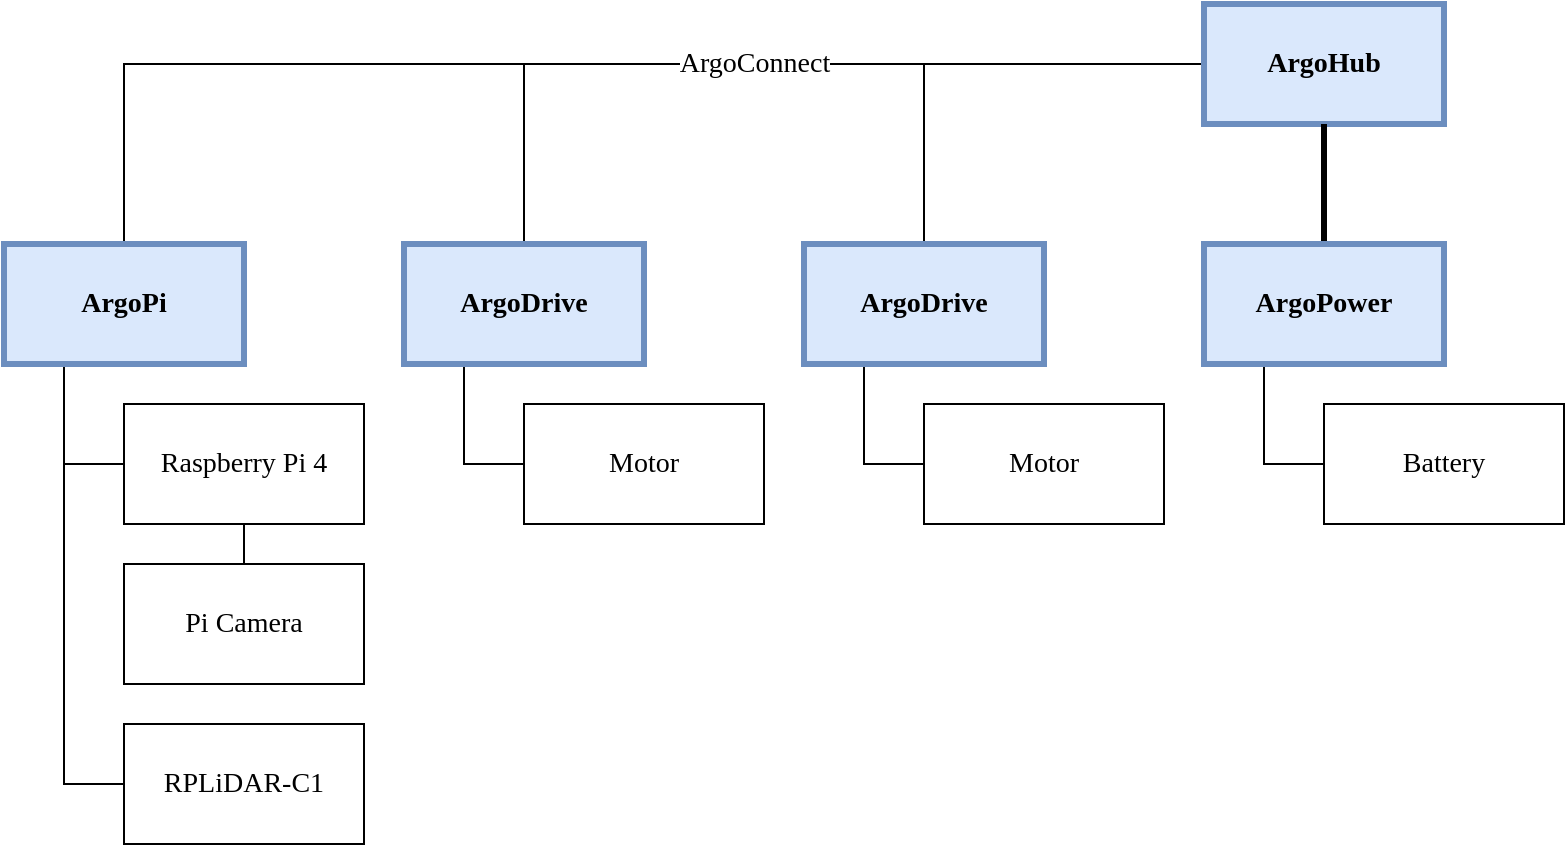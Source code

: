 <mxfile version="24.2.7" type="device">
  <diagram name="Page-1" id="n94dvHXvI3sX9w5dKe3G">
    <mxGraphModel dx="1042" dy="710" grid="1" gridSize="10" guides="1" tooltips="1" connect="1" arrows="1" fold="1" page="1" pageScale="1" pageWidth="850" pageHeight="1100" math="0" shadow="0">
      <root>
        <mxCell id="0" />
        <mxCell id="1" parent="0" />
        <mxCell id="5EwJE2acii5fA7w8sb7V-28" style="edgeStyle=orthogonalEdgeStyle;rounded=0;orthogonalLoop=1;jettySize=auto;html=1;exitX=0;exitY=0.5;exitDx=0;exitDy=0;entryX=0.5;entryY=0;entryDx=0;entryDy=0;endArrow=none;endFill=0;fontSize=14;fontFamily=Montserrat;fontSource=https%3A%2F%2Ffonts.googleapis.com%2Fcss%3Ffamily%3DMontserrat;" edge="1" parent="1" source="5EwJE2acii5fA7w8sb7V-1" target="5EwJE2acii5fA7w8sb7V-14">
          <mxGeometry relative="1" as="geometry" />
        </mxCell>
        <mxCell id="5EwJE2acii5fA7w8sb7V-29" style="edgeStyle=orthogonalEdgeStyle;rounded=0;orthogonalLoop=1;jettySize=auto;html=1;exitX=0;exitY=0.5;exitDx=0;exitDy=0;entryX=0.5;entryY=0;entryDx=0;entryDy=0;endArrow=none;endFill=0;fontSize=14;fontFamily=Montserrat;fontSource=https%3A%2F%2Ffonts.googleapis.com%2Fcss%3Ffamily%3DMontserrat;" edge="1" parent="1" source="5EwJE2acii5fA7w8sb7V-1" target="5EwJE2acii5fA7w8sb7V-16">
          <mxGeometry relative="1" as="geometry" />
        </mxCell>
        <mxCell id="5EwJE2acii5fA7w8sb7V-30" value="ArgoConnect" style="edgeStyle=orthogonalEdgeStyle;rounded=0;orthogonalLoop=1;jettySize=auto;html=1;exitX=0;exitY=0.5;exitDx=0;exitDy=0;entryX=0.5;entryY=0;entryDx=0;entryDy=0;endArrow=none;endFill=0;fontSize=14;fontFamily=Montserrat;fontSource=https%3A%2F%2Ffonts.googleapis.com%2Fcss%3Ffamily%3DMontserrat;" edge="1" parent="1" source="5EwJE2acii5fA7w8sb7V-1" target="5EwJE2acii5fA7w8sb7V-7">
          <mxGeometry x="-0.284" relative="1" as="geometry">
            <mxPoint as="offset" />
          </mxGeometry>
        </mxCell>
        <mxCell id="5EwJE2acii5fA7w8sb7V-1" value="ArgoHub" style="rounded=0;whiteSpace=wrap;html=1;strokeWidth=3;fillColor=#dae8fc;strokeColor=#6c8ebf;fontSize=14;fontFamily=Montserrat;fontSource=https%3A%2F%2Ffonts.googleapis.com%2Fcss%3Ffamily%3DMontserrat;fontStyle=1" vertex="1" parent="1">
          <mxGeometry x="640" y="260" width="120" height="60" as="geometry" />
        </mxCell>
        <mxCell id="5EwJE2acii5fA7w8sb7V-17" style="edgeStyle=orthogonalEdgeStyle;rounded=0;orthogonalLoop=1;jettySize=auto;html=1;exitX=0.25;exitY=1;exitDx=0;exitDy=0;entryX=0;entryY=0.5;entryDx=0;entryDy=0;endArrow=none;endFill=0;fontSize=14;fontFamily=Montserrat;fontSource=https%3A%2F%2Ffonts.googleapis.com%2Fcss%3Ffamily%3DMontserrat;" edge="1" parent="1" source="5EwJE2acii5fA7w8sb7V-2" target="5EwJE2acii5fA7w8sb7V-4">
          <mxGeometry relative="1" as="geometry" />
        </mxCell>
        <mxCell id="5EwJE2acii5fA7w8sb7V-31" style="edgeStyle=orthogonalEdgeStyle;rounded=0;orthogonalLoop=1;jettySize=auto;html=1;exitX=0.5;exitY=0;exitDx=0;exitDy=0;entryX=0.5;entryY=1;entryDx=0;entryDy=0;endArrow=none;endFill=0;strokeWidth=3;fontSize=14;fontFamily=Montserrat;fontSource=https%3A%2F%2Ffonts.googleapis.com%2Fcss%3Ffamily%3DMontserrat;" edge="1" parent="1" source="5EwJE2acii5fA7w8sb7V-2" target="5EwJE2acii5fA7w8sb7V-1">
          <mxGeometry relative="1" as="geometry" />
        </mxCell>
        <mxCell id="5EwJE2acii5fA7w8sb7V-2" value="ArgoPower" style="rounded=0;whiteSpace=wrap;html=1;strokeWidth=3;fillColor=#dae8fc;strokeColor=#6c8ebf;fontSize=14;fontFamily=Montserrat;fontSource=https%3A%2F%2Ffonts.googleapis.com%2Fcss%3Ffamily%3DMontserrat;fontStyle=1" vertex="1" parent="1">
          <mxGeometry x="640" y="380" width="120" height="60" as="geometry" />
        </mxCell>
        <mxCell id="5EwJE2acii5fA7w8sb7V-4" value="Battery" style="rounded=0;whiteSpace=wrap;html=1;fontSize=14;fontFamily=Montserrat;fontSource=https%3A%2F%2Ffonts.googleapis.com%2Fcss%3Ffamily%3DMontserrat;" vertex="1" parent="1">
          <mxGeometry x="700" y="460" width="120" height="60" as="geometry" />
        </mxCell>
        <mxCell id="5EwJE2acii5fA7w8sb7V-32" style="edgeStyle=orthogonalEdgeStyle;rounded=0;orthogonalLoop=1;jettySize=auto;html=1;exitX=0.5;exitY=1;exitDx=0;exitDy=0;entryX=0.5;entryY=0;entryDx=0;entryDy=0;endArrow=none;endFill=0;fontSize=14;fontFamily=Montserrat;fontSource=https%3A%2F%2Ffonts.googleapis.com%2Fcss%3Ffamily%3DMontserrat;" edge="1" parent="1" source="5EwJE2acii5fA7w8sb7V-5" target="5EwJE2acii5fA7w8sb7V-10">
          <mxGeometry relative="1" as="geometry" />
        </mxCell>
        <mxCell id="5EwJE2acii5fA7w8sb7V-5" value="Raspberry Pi 4" style="rounded=0;whiteSpace=wrap;html=1;fontSize=14;fontFamily=Montserrat;fontSource=https%3A%2F%2Ffonts.googleapis.com%2Fcss%3Ffamily%3DMontserrat;" vertex="1" parent="1">
          <mxGeometry x="100" y="460" width="120" height="60" as="geometry" />
        </mxCell>
        <mxCell id="5EwJE2acii5fA7w8sb7V-11" style="edgeStyle=orthogonalEdgeStyle;rounded=0;orthogonalLoop=1;jettySize=auto;html=1;exitX=0.25;exitY=1;exitDx=0;exitDy=0;entryX=0;entryY=0.5;entryDx=0;entryDy=0;endArrow=none;endFill=0;fontSize=14;fontFamily=Montserrat;fontSource=https%3A%2F%2Ffonts.googleapis.com%2Fcss%3Ffamily%3DMontserrat;" edge="1" parent="1" source="5EwJE2acii5fA7w8sb7V-7" target="5EwJE2acii5fA7w8sb7V-5">
          <mxGeometry relative="1" as="geometry" />
        </mxCell>
        <mxCell id="5EwJE2acii5fA7w8sb7V-12" style="edgeStyle=orthogonalEdgeStyle;rounded=0;orthogonalLoop=1;jettySize=auto;html=1;exitX=0.25;exitY=1;exitDx=0;exitDy=0;entryX=0;entryY=0.5;entryDx=0;entryDy=0;endArrow=none;endFill=0;fontSize=14;fontFamily=Montserrat;fontSource=https%3A%2F%2Ffonts.googleapis.com%2Fcss%3Ffamily%3DMontserrat;" edge="1" parent="1" source="5EwJE2acii5fA7w8sb7V-7" target="5EwJE2acii5fA7w8sb7V-8">
          <mxGeometry relative="1" as="geometry" />
        </mxCell>
        <mxCell id="5EwJE2acii5fA7w8sb7V-7" value="ArgoPi" style="rounded=0;whiteSpace=wrap;html=1;strokeWidth=3;fillColor=#dae8fc;strokeColor=#6c8ebf;fontSize=14;fontFamily=Montserrat;fontSource=https%3A%2F%2Ffonts.googleapis.com%2Fcss%3Ffamily%3DMontserrat;fontStyle=1" vertex="1" parent="1">
          <mxGeometry x="40" y="380" width="120" height="60" as="geometry" />
        </mxCell>
        <mxCell id="5EwJE2acii5fA7w8sb7V-8" value="RPLiDAR-&lt;span style=&quot;background-color: initial; font-size: 14px;&quot;&gt;C1&lt;/span&gt;" style="rounded=0;whiteSpace=wrap;html=1;fontSize=14;fontFamily=Montserrat;fontSource=https%3A%2F%2Ffonts.googleapis.com%2Fcss%3Ffamily%3DMontserrat;" vertex="1" parent="1">
          <mxGeometry x="100" y="620" width="120" height="60" as="geometry" />
        </mxCell>
        <mxCell id="5EwJE2acii5fA7w8sb7V-10" value="Pi Camera" style="rounded=0;whiteSpace=wrap;html=1;fontSize=14;fontFamily=Montserrat;fontSource=https%3A%2F%2Ffonts.googleapis.com%2Fcss%3Ffamily%3DMontserrat;" vertex="1" parent="1">
          <mxGeometry x="100" y="540" width="120" height="60" as="geometry" />
        </mxCell>
        <mxCell id="5EwJE2acii5fA7w8sb7V-21" style="edgeStyle=orthogonalEdgeStyle;rounded=0;orthogonalLoop=1;jettySize=auto;html=1;exitX=0.25;exitY=1;exitDx=0;exitDy=0;entryX=0;entryY=0.5;entryDx=0;entryDy=0;endArrow=none;endFill=0;fontSize=14;fontFamily=Montserrat;fontSource=https%3A%2F%2Ffonts.googleapis.com%2Fcss%3Ffamily%3DMontserrat;" edge="1" parent="1" source="5EwJE2acii5fA7w8sb7V-14" target="5EwJE2acii5fA7w8sb7V-20">
          <mxGeometry relative="1" as="geometry" />
        </mxCell>
        <mxCell id="5EwJE2acii5fA7w8sb7V-14" value="ArgoDrive" style="rounded=0;whiteSpace=wrap;html=1;strokeWidth=3;fillColor=#dae8fc;strokeColor=#6c8ebf;fontSize=14;fontFamily=Montserrat;fontSource=https%3A%2F%2Ffonts.googleapis.com%2Fcss%3Ffamily%3DMontserrat;fontStyle=1" vertex="1" parent="1">
          <mxGeometry x="440" y="380" width="120" height="60" as="geometry" />
        </mxCell>
        <mxCell id="5EwJE2acii5fA7w8sb7V-19" style="edgeStyle=orthogonalEdgeStyle;rounded=0;orthogonalLoop=1;jettySize=auto;html=1;exitX=0.25;exitY=1;exitDx=0;exitDy=0;entryX=0;entryY=0.5;entryDx=0;entryDy=0;endArrow=none;endFill=0;fontSize=14;fontFamily=Montserrat;fontSource=https%3A%2F%2Ffonts.googleapis.com%2Fcss%3Ffamily%3DMontserrat;" edge="1" parent="1" source="5EwJE2acii5fA7w8sb7V-16" target="5EwJE2acii5fA7w8sb7V-18">
          <mxGeometry relative="1" as="geometry" />
        </mxCell>
        <mxCell id="5EwJE2acii5fA7w8sb7V-16" value="ArgoDrive" style="rounded=0;whiteSpace=wrap;html=1;strokeWidth=3;fillColor=#dae8fc;strokeColor=#6c8ebf;fontSize=14;fontFamily=Montserrat;fontSource=https%3A%2F%2Ffonts.googleapis.com%2Fcss%3Ffamily%3DMontserrat;fontStyle=1" vertex="1" parent="1">
          <mxGeometry x="240" y="380" width="120" height="60" as="geometry" />
        </mxCell>
        <mxCell id="5EwJE2acii5fA7w8sb7V-18" value="Motor" style="rounded=0;whiteSpace=wrap;html=1;fontSize=14;fontFamily=Montserrat;fontSource=https%3A%2F%2Ffonts.googleapis.com%2Fcss%3Ffamily%3DMontserrat;" vertex="1" parent="1">
          <mxGeometry x="300" y="460" width="120" height="60" as="geometry" />
        </mxCell>
        <mxCell id="5EwJE2acii5fA7w8sb7V-20" value="Motor" style="rounded=0;whiteSpace=wrap;html=1;fontSize=14;fontFamily=Montserrat;fontSource=https%3A%2F%2Ffonts.googleapis.com%2Fcss%3Ffamily%3DMontserrat;" vertex="1" parent="1">
          <mxGeometry x="500" y="460" width="120" height="60" as="geometry" />
        </mxCell>
      </root>
    </mxGraphModel>
  </diagram>
</mxfile>
